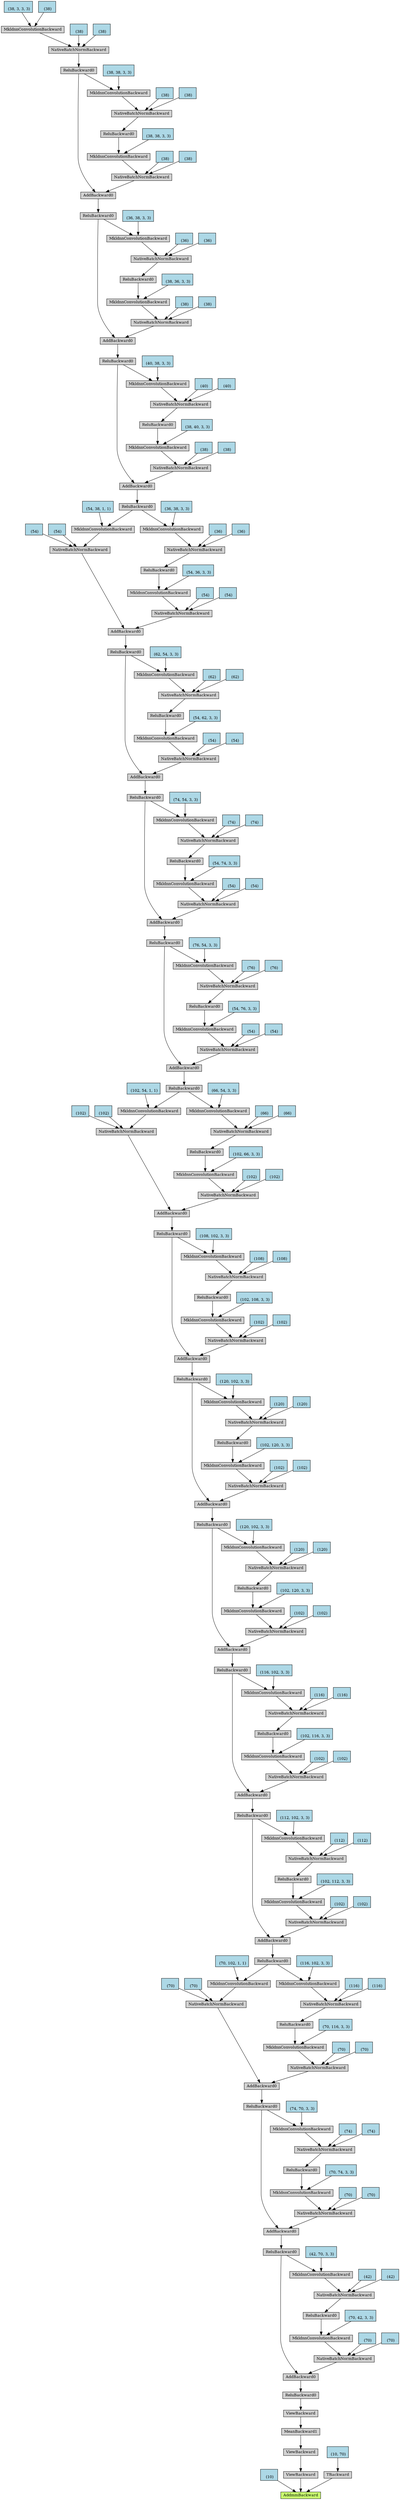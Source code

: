 digraph {
	graph [size="73.64999999999999,73.64999999999999"]
	node [align=left fontsize=12 height=0.2 ranksep=0.1 shape=box style=filled]
	140353225571872 [label=AddmmBackward fillcolor=darkolivegreen1]
	140353225571920 -> 140353225571872
	140353225571920 [label="
 (10)" fillcolor=lightblue]
	140353225571776 -> 140353225571872
	140353225571776 [label=ViewBackward]
	140353225571536 -> 140353225571776
	140353225571536 [label=ViewBackward]
	140353225571392 -> 140353225571536
	140353225571392 [label=MeanBackward1]
	140353225571632 -> 140353225571392
	140353225571632 [label=ViewBackward]
	140353225571728 -> 140353225571632
	140353225571728 [label=ReluBackward0]
	140353225571344 -> 140353225571728
	140353225571344 [label=AddBackward0]
	140353225571248 -> 140353225571344
	140353225571248 [label=NativeBatchNormBackward]
	140353225571008 -> 140353225571248
	140353225571008 [label=MkldnnConvolutionBackward]
	140353225570816 -> 140353225571008
	140353225570816 [label=ReluBackward0]
	140353225570768 -> 140353225570816
	140353225570768 [label=NativeBatchNormBackward]
	140353229991072 -> 140353225570768
	140353229991072 [label=MkldnnConvolutionBackward]
	140353225571104 -> 140353229991072
	140353225571104 [label=ReluBackward0]
	140353229990784 -> 140353225571104
	140353229990784 [label=AddBackward0]
	140353229990688 -> 140353229990784
	140353229990688 [label=NativeBatchNormBackward]
	140353229990640 -> 140353229990688
	140353229990640 [label=MkldnnConvolutionBackward]
	140353229990448 -> 140353229990640
	140353229990448 [label=ReluBackward0]
	140353229990208 -> 140353229990448
	140353229990208 [label=NativeBatchNormBackward]
	140353229990112 -> 140353229990208
	140353229990112 [label=MkldnnConvolutionBackward]
	140353229990736 -> 140353229990112
	140353229990736 [label=ReluBackward0]
	140353229989824 -> 140353229990736
	140353229989824 [label=AddBackward0]
	140353229989728 -> 140353229989824
	140353229989728 [label=NativeBatchNormBackward]
	140353229989680 -> 140353229989728
	140353229989680 [label=MkldnnConvolutionBackward]
	140353229989488 -> 140353229989680
	140353229989488 [label=ReluBackward0]
	140353229989248 -> 140353229989488
	140353229989248 [label=NativeBatchNormBackward]
	140353229989152 -> 140353229989248
	140353229989152 [label=MkldnnConvolutionBackward]
	140353229988960 -> 140353229989152
	140353229988960 [label=ReluBackward0]
	140353229988912 -> 140353229988960
	140353229988912 [label=AddBackward0]
	140353229988672 -> 140353229988912
	140353229988672 [label=NativeBatchNormBackward]
	140353229988624 -> 140353229988672
	140353229988624 [label=MkldnnConvolutionBackward]
	140353229988432 -> 140353229988624
	140353229988432 [label=ReluBackward0]
	140353229988192 -> 140353229988432
	140353229988192 [label=NativeBatchNormBackward]
	140353229988144 -> 140353229988192
	140353229988144 [label=MkldnnConvolutionBackward]
	140353229988720 -> 140353229988144
	140353229988720 [label=ReluBackward0]
	140353229991408 -> 140353229988720
	140353229991408 [label=AddBackward0]
	140353229991264 -> 140353229991408
	140353229991264 [label=NativeBatchNormBackward]
	140353229991552 -> 140353229991264
	140353229991552 [label=MkldnnConvolutionBackward]
	140353229991744 -> 140353229991552
	140353229991744 [label=ReluBackward0]
	140353229991888 -> 140353229991744
	140353229991888 [label=NativeBatchNormBackward]
	140353230057632 -> 140353229991888
	140353230057632 [label=MkldnnConvolutionBackward]
	140353229991216 -> 140353230057632
	140353229991216 [label=ReluBackward0]
	140353230057920 -> 140353229991216
	140353230057920 [label=AddBackward0]
	140353230058064 -> 140353230057920
	140353230058064 [label=NativeBatchNormBackward]
	140353230058208 -> 140353230058064
	140353230058208 [label=MkldnnConvolutionBackward]
	140353230058400 -> 140353230058208
	140353230058400 [label=ReluBackward0]
	140353230058544 -> 140353230058400
	140353230058544 [label=NativeBatchNormBackward]
	140353230058688 -> 140353230058544
	140353230058688 [label=MkldnnConvolutionBackward]
	140353230058112 -> 140353230058688
	140353230058112 [label=ReluBackward0]
	140353230058976 -> 140353230058112
	140353230058976 [label=AddBackward0]
	140353230059120 -> 140353230058976
	140353230059120 [label=NativeBatchNormBackward]
	140353230059264 -> 140353230059120
	140353230059264 [label=MkldnnConvolutionBackward]
	140353230059456 -> 140353230059264
	140353230059456 [label=ReluBackward0]
	140353230059600 -> 140353230059456
	140353230059600 [label=NativeBatchNormBackward]
	140353230059744 -> 140353230059600
	140353230059744 [label=MkldnnConvolutionBackward]
	140353230059168 -> 140353230059744
	140353230059168 [label=ReluBackward0]
	140353230060032 -> 140353230059168
	140353230060032 [label=AddBackward0]
	140353230060176 -> 140353230060032
	140353230060176 [label=NativeBatchNormBackward]
	140353230060320 -> 140353230060176
	140353230060320 [label=MkldnnConvolutionBackward]
	140353230060512 -> 140353230060320
	140353230060512 [label=ReluBackward0]
	140353230060656 -> 140353230060512
	140353230060656 [label=NativeBatchNormBackward]
	140353230060800 -> 140353230060656
	140353230060800 [label=MkldnnConvolutionBackward]
	140353230060224 -> 140353230060800
	140353230060224 [label=ReluBackward0]
	140353230061088 -> 140353230060224
	140353230061088 [label=AddBackward0]
	140353230061232 -> 140353230061088
	140353230061232 [label=NativeBatchNormBackward]
	140353230061376 -> 140353230061232
	140353230061376 [label=MkldnnConvolutionBackward]
	140353230073920 -> 140353230061376
	140353230073920 [label=ReluBackward0]
	140353230074064 -> 140353230073920
	140353230074064 [label=NativeBatchNormBackward]
	140353230074208 -> 140353230074064
	140353230074208 [label=MkldnnConvolutionBackward]
	140353230074400 -> 140353230074208
	140353230074400 [label=ReluBackward0]
	140353230074544 -> 140353230074400
	140353230074544 [label=AddBackward0]
	140353230074688 -> 140353230074544
	140353230074688 [label=NativeBatchNormBackward]
	140353230074832 -> 140353230074688
	140353230074832 [label=MkldnnConvolutionBackward]
	140353230075024 -> 140353230074832
	140353230075024 [label=ReluBackward0]
	140353230075168 -> 140353230075024
	140353230075168 [label=NativeBatchNormBackward]
	140353230075312 -> 140353230075168
	140353230075312 [label=MkldnnConvolutionBackward]
	140353230074736 -> 140353230075312
	140353230074736 [label=ReluBackward0]
	140353230075600 -> 140353230074736
	140353230075600 [label=AddBackward0]
	140353230075744 -> 140353230075600
	140353230075744 [label=NativeBatchNormBackward]
	140353230075888 -> 140353230075744
	140353230075888 [label=MkldnnConvolutionBackward]
	140353230076080 -> 140353230075888
	140353230076080 [label=ReluBackward0]
	140353230076224 -> 140353230076080
	140353230076224 [label=NativeBatchNormBackward]
	140353230076368 -> 140353230076224
	140353230076368 [label=MkldnnConvolutionBackward]
	140353230075792 -> 140353230076368
	140353230075792 [label=ReluBackward0]
	140353230076656 -> 140353230075792
	140353230076656 [label=AddBackward0]
	140353230076800 -> 140353230076656
	140353230076800 [label=NativeBatchNormBackward]
	140353230076944 -> 140353230076800
	140353230076944 [label=MkldnnConvolutionBackward]
	140353230077136 -> 140353230076944
	140353230077136 [label=ReluBackward0]
	140353230077280 -> 140353230077136
	140353230077280 [label=NativeBatchNormBackward]
	140353230077424 -> 140353230077280
	140353230077424 [label=MkldnnConvolutionBackward]
	140353230076848 -> 140353230077424
	140353230076848 [label=ReluBackward0]
	140353230077712 -> 140353230076848
	140353230077712 [label=AddBackward0]
	140353230077856 -> 140353230077712
	140353230077856 [label=NativeBatchNormBackward]
	140353248022640 -> 140353230077856
	140353248022640 [label=MkldnnConvolutionBackward]
	140353248022832 -> 140353248022640
	140353248022832 [label=ReluBackward0]
	140353248022976 -> 140353248022832
	140353248022976 [label=NativeBatchNormBackward]
	140353248023120 -> 140353248022976
	140353248023120 [label=MkldnnConvolutionBackward]
	140353248023312 -> 140353248023120
	140353248023312 [label=ReluBackward0]
	140353248023456 -> 140353248023312
	140353248023456 [label=AddBackward0]
	140353248023600 -> 140353248023456
	140353248023600 [label=NativeBatchNormBackward]
	140353248023744 -> 140353248023600
	140353248023744 [label=MkldnnConvolutionBackward]
	140353248023936 -> 140353248023744
	140353248023936 [label=ReluBackward0]
	140353248024080 -> 140353248023936
	140353248024080 [label=NativeBatchNormBackward]
	140353248024224 -> 140353248024080
	140353248024224 [label=MkldnnConvolutionBackward]
	140353248023648 -> 140353248024224
	140353248023648 [label=ReluBackward0]
	140353248024512 -> 140353248023648
	140353248024512 [label=AddBackward0]
	140353248024656 -> 140353248024512
	140353248024656 [label=NativeBatchNormBackward]
	140353248024800 -> 140353248024656
	140353248024800 [label=MkldnnConvolutionBackward]
	140353248024992 -> 140353248024800
	140353248024992 [label=ReluBackward0]
	140353248025136 -> 140353248024992
	140353248025136 [label=NativeBatchNormBackward]
	140353248025280 -> 140353248025136
	140353248025280 [label=MkldnnConvolutionBackward]
	140353248024704 -> 140353248025280
	140353248024704 [label=ReluBackward0]
	140353248025568 -> 140353248024704
	140353248025568 [label=AddBackward0]
	140353248025712 -> 140353248025568
	140353248025712 [label=NativeBatchNormBackward]
	140353248025856 -> 140353248025712
	140353248025856 [label=MkldnnConvolutionBackward]
	140353248026048 -> 140353248025856
	140353248026048 [label=ReluBackward0]
	140353248026192 -> 140353248026048
	140353248026192 [label=NativeBatchNormBackward]
	140353248026336 -> 140353248026192
	140353248026336 [label=MkldnnConvolutionBackward]
	140353248025760 -> 140353248026336
	140353248025760 [label=ReluBackward0]
	140353248034880 -> 140353248025760
	140353248034880 [label=NativeBatchNormBackward]
	140353248035024 -> 140353248034880
	140353248035024 [label=MkldnnConvolutionBackward]
	140353248035216 -> 140353248035024
	140353248035216 [label="
 (38, 3, 3, 3)" fillcolor=lightblue]
	140353248035264 -> 140353248035024
	140353248035264 [label="
 (38)" fillcolor=lightblue]
	140353248035072 -> 140353248034880
	140353248035072 [label="
 (38)" fillcolor=lightblue]
	140353248035120 -> 140353248034880
	140353248035120 [label="
 (38)" fillcolor=lightblue]
	140353248026528 -> 140353248026336
	140353248026528 [label="
 (38, 38, 3, 3)" fillcolor=lightblue]
	140353248026384 -> 140353248026192
	140353248026384 [label="
 (38)" fillcolor=lightblue]
	140353248026432 -> 140353248026192
	140353248026432 [label="
 (38)" fillcolor=lightblue]
	140353248026096 -> 140353248025856
	140353248026096 [label="
 (38, 38, 3, 3)" fillcolor=lightblue]
	140353248025904 -> 140353248025712
	140353248025904 [label="
 (38)" fillcolor=lightblue]
	140353248025952 -> 140353248025712
	140353248025952 [label="
 (38)" fillcolor=lightblue]
	140353248025760 -> 140353248025568
	140353248025472 -> 140353248025280
	140353248025472 [label="
 (36, 38, 3, 3)" fillcolor=lightblue]
	140353248025328 -> 140353248025136
	140353248025328 [label="
 (36)" fillcolor=lightblue]
	140353248025376 -> 140353248025136
	140353248025376 [label="
 (36)" fillcolor=lightblue]
	140353248025040 -> 140353248024800
	140353248025040 [label="
 (38, 36, 3, 3)" fillcolor=lightblue]
	140353248024848 -> 140353248024656
	140353248024848 [label="
 (38)" fillcolor=lightblue]
	140353248024896 -> 140353248024656
	140353248024896 [label="
 (38)" fillcolor=lightblue]
	140353248024704 -> 140353248024512
	140353248024416 -> 140353248024224
	140353248024416 [label="
 (40, 38, 3, 3)" fillcolor=lightblue]
	140353248024272 -> 140353248024080
	140353248024272 [label="
 (40)" fillcolor=lightblue]
	140353248024320 -> 140353248024080
	140353248024320 [label="
 (40)" fillcolor=lightblue]
	140353248023984 -> 140353248023744
	140353248023984 [label="
 (38, 40, 3, 3)" fillcolor=lightblue]
	140353248023792 -> 140353248023600
	140353248023792 [label="
 (38)" fillcolor=lightblue]
	140353248023840 -> 140353248023600
	140353248023840 [label="
 (38)" fillcolor=lightblue]
	140353248023648 -> 140353248023456
	140353248023360 -> 140353248023120
	140353248023360 [label="
 (36, 38, 3, 3)" fillcolor=lightblue]
	140353248023168 -> 140353248022976
	140353248023168 [label="
 (36)" fillcolor=lightblue]
	140353248023216 -> 140353248022976
	140353248023216 [label="
 (36)" fillcolor=lightblue]
	140353248022880 -> 140353248022640
	140353248022880 [label="
 (54, 36, 3, 3)" fillcolor=lightblue]
	140353248022688 -> 140353230077856
	140353248022688 [label="
 (54)" fillcolor=lightblue]
	140353248022736 -> 140353230077856
	140353248022736 [label="
 (54)" fillcolor=lightblue]
	140353230077904 -> 140353230077712
	140353230077904 [label=NativeBatchNormBackward]
	140353248022784 -> 140353230077904
	140353248022784 [label=MkldnnConvolutionBackward]
	140353248023312 -> 140353248022784
	140353248023408 -> 140353248022784
	140353248023408 [label="
 (54, 38, 1, 1)" fillcolor=lightblue]
	140353248022928 -> 140353230077904
	140353248022928 [label="
 (54)" fillcolor=lightblue]
	140353248023024 -> 140353230077904
	140353248023024 [label="
 (54)" fillcolor=lightblue]
	140353230077616 -> 140353230077424
	140353230077616 [label="
 (62, 54, 3, 3)" fillcolor=lightblue]
	140353230077472 -> 140353230077280
	140353230077472 [label="
 (62)" fillcolor=lightblue]
	140353230077520 -> 140353230077280
	140353230077520 [label="
 (62)" fillcolor=lightblue]
	140353230077184 -> 140353230076944
	140353230077184 [label="
 (54, 62, 3, 3)" fillcolor=lightblue]
	140353230076992 -> 140353230076800
	140353230076992 [label="
 (54)" fillcolor=lightblue]
	140353230077040 -> 140353230076800
	140353230077040 [label="
 (54)" fillcolor=lightblue]
	140353230076848 -> 140353230076656
	140353230076560 -> 140353230076368
	140353230076560 [label="
 (74, 54, 3, 3)" fillcolor=lightblue]
	140353230076416 -> 140353230076224
	140353230076416 [label="
 (74)" fillcolor=lightblue]
	140353230076464 -> 140353230076224
	140353230076464 [label="
 (74)" fillcolor=lightblue]
	140353230076128 -> 140353230075888
	140353230076128 [label="
 (54, 74, 3, 3)" fillcolor=lightblue]
	140353230075936 -> 140353230075744
	140353230075936 [label="
 (54)" fillcolor=lightblue]
	140353230075984 -> 140353230075744
	140353230075984 [label="
 (54)" fillcolor=lightblue]
	140353230075792 -> 140353230075600
	140353230075504 -> 140353230075312
	140353230075504 [label="
 (76, 54, 3, 3)" fillcolor=lightblue]
	140353230075360 -> 140353230075168
	140353230075360 [label="
 (76)" fillcolor=lightblue]
	140353230075408 -> 140353230075168
	140353230075408 [label="
 (76)" fillcolor=lightblue]
	140353230075072 -> 140353230074832
	140353230075072 [label="
 (54, 76, 3, 3)" fillcolor=lightblue]
	140353230074880 -> 140353230074688
	140353230074880 [label="
 (54)" fillcolor=lightblue]
	140353230074928 -> 140353230074688
	140353230074928 [label="
 (54)" fillcolor=lightblue]
	140353230074736 -> 140353230074544
	140353230074448 -> 140353230074208
	140353230074448 [label="
 (66, 54, 3, 3)" fillcolor=lightblue]
	140353230074256 -> 140353230074064
	140353230074256 [label="
 (66)" fillcolor=lightblue]
	140353230074304 -> 140353230074064
	140353230074304 [label="
 (66)" fillcolor=lightblue]
	140353230073968 -> 140353230061376
	140353230073968 [label="
 (102, 66, 3, 3)" fillcolor=lightblue]
	140353230061424 -> 140353230061232
	140353230061424 [label="
 (102)" fillcolor=lightblue]
	140353230061472 -> 140353230061232
	140353230061472 [label="
 (102)" fillcolor=lightblue]
	140353230061280 -> 140353230061088
	140353230061280 [label=NativeBatchNormBackward]
	140353230061520 -> 140353230061280
	140353230061520 [label=MkldnnConvolutionBackward]
	140353230074400 -> 140353230061520
	140353230074496 -> 140353230061520
	140353230074496 [label="
 (102, 54, 1, 1)" fillcolor=lightblue]
	140353230074016 -> 140353230061280
	140353230074016 [label="
 (102)" fillcolor=lightblue]
	140353230074112 -> 140353230061280
	140353230074112 [label="
 (102)" fillcolor=lightblue]
	140353230060992 -> 140353230060800
	140353230060992 [label="
 (108, 102, 3, 3)" fillcolor=lightblue]
	140353230060848 -> 140353230060656
	140353230060848 [label="
 (108)" fillcolor=lightblue]
	140353230060896 -> 140353230060656
	140353230060896 [label="
 (108)" fillcolor=lightblue]
	140353230060560 -> 140353230060320
	140353230060560 [label="
 (102, 108, 3, 3)" fillcolor=lightblue]
	140353230060368 -> 140353230060176
	140353230060368 [label="
 (102)" fillcolor=lightblue]
	140353230060416 -> 140353230060176
	140353230060416 [label="
 (102)" fillcolor=lightblue]
	140353230060224 -> 140353230060032
	140353230059936 -> 140353230059744
	140353230059936 [label="
 (120, 102, 3, 3)" fillcolor=lightblue]
	140353230059792 -> 140353230059600
	140353230059792 [label="
 (120)" fillcolor=lightblue]
	140353230059840 -> 140353230059600
	140353230059840 [label="
 (120)" fillcolor=lightblue]
	140353230059504 -> 140353230059264
	140353230059504 [label="
 (102, 120, 3, 3)" fillcolor=lightblue]
	140353230059312 -> 140353230059120
	140353230059312 [label="
 (102)" fillcolor=lightblue]
	140353230059360 -> 140353230059120
	140353230059360 [label="
 (102)" fillcolor=lightblue]
	140353230059168 -> 140353230058976
	140353230058880 -> 140353230058688
	140353230058880 [label="
 (120, 102, 3, 3)" fillcolor=lightblue]
	140353230058736 -> 140353230058544
	140353230058736 [label="
 (120)" fillcolor=lightblue]
	140353230058784 -> 140353230058544
	140353230058784 [label="
 (120)" fillcolor=lightblue]
	140353230058448 -> 140353230058208
	140353230058448 [label="
 (102, 120, 3, 3)" fillcolor=lightblue]
	140353230058256 -> 140353230058064
	140353230058256 [label="
 (102)" fillcolor=lightblue]
	140353230058304 -> 140353230058064
	140353230058304 [label="
 (102)" fillcolor=lightblue]
	140353230058112 -> 140353230057920
	140353230057824 -> 140353230057632
	140353230057824 [label="
 (116, 102, 3, 3)" fillcolor=lightblue]
	140353230057680 -> 140353229991888
	140353230057680 [label="
 (116)" fillcolor=lightblue]
	140353230057728 -> 140353229991888
	140353230057728 [label="
 (116)" fillcolor=lightblue]
	140353229991792 -> 140353229991552
	140353229991792 [label="
 (102, 116, 3, 3)" fillcolor=lightblue]
	140353229991600 -> 140353229991264
	140353229991600 [label="
 (102)" fillcolor=lightblue]
	140353229991648 -> 140353229991264
	140353229991648 [label="
 (102)" fillcolor=lightblue]
	140353229991216 -> 140353229991408
	140353229987952 -> 140353229988144
	140353229987952 [label="
 (112, 102, 3, 3)" fillcolor=lightblue]
	140353229988000 -> 140353229988192
	140353229988000 [label="
 (112)" fillcolor=lightblue]
	140353229988048 -> 140353229988192
	140353229988048 [label="
 (112)" fillcolor=lightblue]
	140353229988288 -> 140353229988624
	140353229988288 [label="
 (102, 112, 3, 3)" fillcolor=lightblue]
	140353229988480 -> 140353229988672
	140353229988480 [label="
 (102)" fillcolor=lightblue]
	140353229988528 -> 140353229988672
	140353229988528 [label="
 (102)" fillcolor=lightblue]
	140353229988720 -> 140353229988912
	140353229989008 -> 140353229989152
	140353229989008 [label="
 (116, 102, 3, 3)" fillcolor=lightblue]
	140353229989200 -> 140353229989248
	140353229989200 [label="
 (116)" fillcolor=lightblue]
	140353229989056 -> 140353229989248
	140353229989056 [label="
 (116)" fillcolor=lightblue]
	140353229989344 -> 140353229989680
	140353229989344 [label="
 (70, 116, 3, 3)" fillcolor=lightblue]
	140353229989536 -> 140353229989728
	140353229989536 [label="
 (70)" fillcolor=lightblue]
	140353229989584 -> 140353229989728
	140353229989584 [label="
 (70)" fillcolor=lightblue]
	140353229989776 -> 140353229989824
	140353229989776 [label=NativeBatchNormBackward]
	140353229989440 -> 140353229989776
	140353229989440 [label=MkldnnConvolutionBackward]
	140353229988960 -> 140353229989440
	140353229988864 -> 140353229989440
	140353229988864 [label="
 (70, 102, 1, 1)" fillcolor=lightblue]
	140353229989392 -> 140353229989776
	140353229989392 [label="
 (70)" fillcolor=lightblue]
	140353229989296 -> 140353229989776
	140353229989296 [label="
 (70)" fillcolor=lightblue]
	140353229989920 -> 140353229990112
	140353229989920 [label="
 (74, 70, 3, 3)" fillcolor=lightblue]
	140353229990160 -> 140353229990208
	140353229990160 [label="
 (74)" fillcolor=lightblue]
	140353229990016 -> 140353229990208
	140353229990016 [label="
 (74)" fillcolor=lightblue]
	140353229990304 -> 140353229990640
	140353229990304 [label="
 (70, 74, 3, 3)" fillcolor=lightblue]
	140353229990496 -> 140353229990688
	140353229990496 [label="
 (70)" fillcolor=lightblue]
	140353229990544 -> 140353229990688
	140353229990544 [label="
 (70)" fillcolor=lightblue]
	140353229990736 -> 140353229990784
	140353229990880 -> 140353229991072
	140353229990880 [label="
 (42, 70, 3, 3)" fillcolor=lightblue]
	140353229991120 -> 140353225570768
	140353229991120 [label="
 (42)" fillcolor=lightblue]
	140353229990976 -> 140353225570768
	140353229990976 [label="
 (42)" fillcolor=lightblue]
	140353225570864 -> 140353225571008
	140353225570864 [label="
 (70, 42, 3, 3)" fillcolor=lightblue]
	140353225571056 -> 140353225571248
	140353225571056 [label="
 (70)" fillcolor=lightblue]
	140353225570912 -> 140353225571248
	140353225570912 [label="
 (70)" fillcolor=lightblue]
	140353225571104 -> 140353225571344
	140353225571824 -> 140353225571872
	140353225571824 [label=TBackward]
	140353225571488 -> 140353225571824
	140353225571488 [label="
 (10, 70)" fillcolor=lightblue]
}
